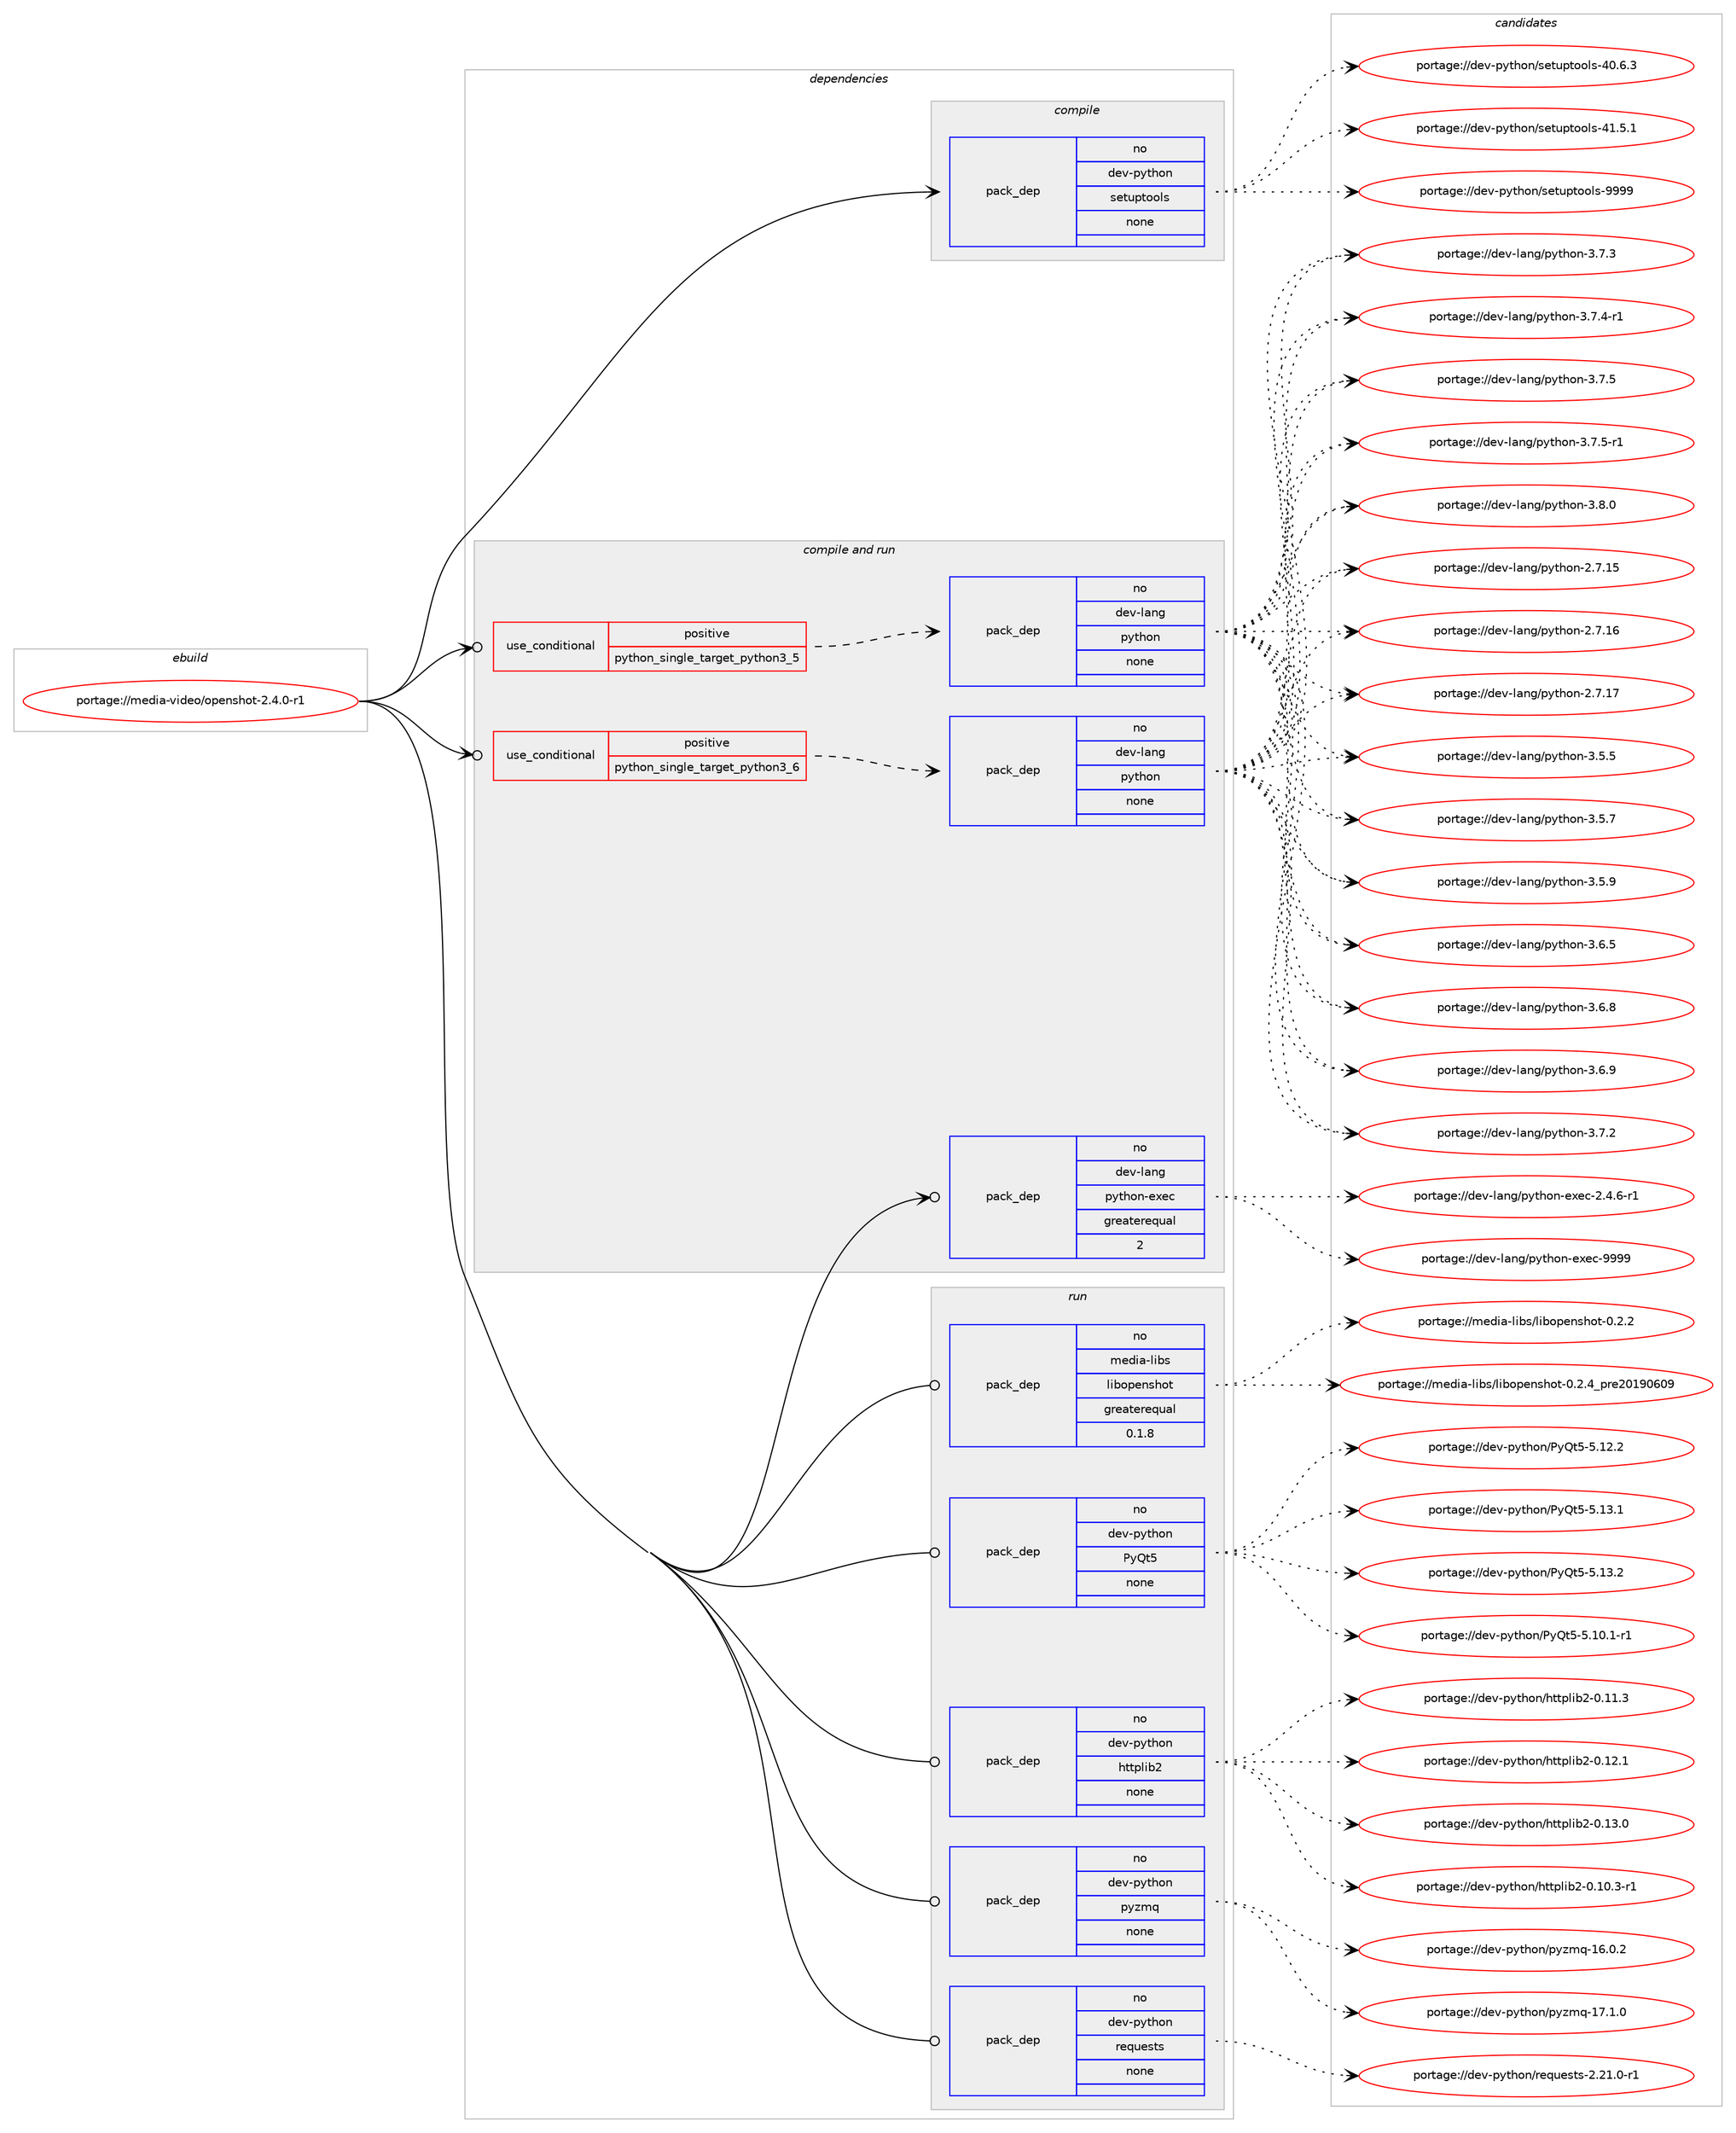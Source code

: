 digraph prolog {

# *************
# Graph options
# *************

newrank=true;
concentrate=true;
compound=true;
graph [rankdir=LR,fontname=Helvetica,fontsize=10,ranksep=1.5];#, ranksep=2.5, nodesep=0.2];
edge  [arrowhead=vee];
node  [fontname=Helvetica,fontsize=10];

# **********
# The ebuild
# **********

subgraph cluster_leftcol {
color=gray;
rank=same;
label=<<i>ebuild</i>>;
id [label="portage://media-video/openshot-2.4.0-r1", color=red, width=4, href="../media-video/openshot-2.4.0-r1.svg"];
}

# ****************
# The dependencies
# ****************

subgraph cluster_midcol {
color=gray;
label=<<i>dependencies</i>>;
subgraph cluster_compile {
fillcolor="#eeeeee";
style=filled;
label=<<i>compile</i>>;
subgraph pack251272 {
dependency342258 [label=<<TABLE BORDER="0" CELLBORDER="1" CELLSPACING="0" CELLPADDING="4" WIDTH="220"><TR><TD ROWSPAN="6" CELLPADDING="30">pack_dep</TD></TR><TR><TD WIDTH="110">no</TD></TR><TR><TD>dev-python</TD></TR><TR><TD>setuptools</TD></TR><TR><TD>none</TD></TR><TR><TD></TD></TR></TABLE>>, shape=none, color=blue];
}
id:e -> dependency342258:w [weight=20,style="solid",arrowhead="vee"];
}
subgraph cluster_compileandrun {
fillcolor="#eeeeee";
style=filled;
label=<<i>compile and run</i>>;
subgraph cond85390 {
dependency342259 [label=<<TABLE BORDER="0" CELLBORDER="1" CELLSPACING="0" CELLPADDING="4"><TR><TD ROWSPAN="3" CELLPADDING="10">use_conditional</TD></TR><TR><TD>positive</TD></TR><TR><TD>python_single_target_python3_5</TD></TR></TABLE>>, shape=none, color=red];
subgraph pack251273 {
dependency342260 [label=<<TABLE BORDER="0" CELLBORDER="1" CELLSPACING="0" CELLPADDING="4" WIDTH="220"><TR><TD ROWSPAN="6" CELLPADDING="30">pack_dep</TD></TR><TR><TD WIDTH="110">no</TD></TR><TR><TD>dev-lang</TD></TR><TR><TD>python</TD></TR><TR><TD>none</TD></TR><TR><TD></TD></TR></TABLE>>, shape=none, color=blue];
}
dependency342259:e -> dependency342260:w [weight=20,style="dashed",arrowhead="vee"];
}
id:e -> dependency342259:w [weight=20,style="solid",arrowhead="odotvee"];
subgraph cond85391 {
dependency342261 [label=<<TABLE BORDER="0" CELLBORDER="1" CELLSPACING="0" CELLPADDING="4"><TR><TD ROWSPAN="3" CELLPADDING="10">use_conditional</TD></TR><TR><TD>positive</TD></TR><TR><TD>python_single_target_python3_6</TD></TR></TABLE>>, shape=none, color=red];
subgraph pack251274 {
dependency342262 [label=<<TABLE BORDER="0" CELLBORDER="1" CELLSPACING="0" CELLPADDING="4" WIDTH="220"><TR><TD ROWSPAN="6" CELLPADDING="30">pack_dep</TD></TR><TR><TD WIDTH="110">no</TD></TR><TR><TD>dev-lang</TD></TR><TR><TD>python</TD></TR><TR><TD>none</TD></TR><TR><TD></TD></TR></TABLE>>, shape=none, color=blue];
}
dependency342261:e -> dependency342262:w [weight=20,style="dashed",arrowhead="vee"];
}
id:e -> dependency342261:w [weight=20,style="solid",arrowhead="odotvee"];
subgraph pack251275 {
dependency342263 [label=<<TABLE BORDER="0" CELLBORDER="1" CELLSPACING="0" CELLPADDING="4" WIDTH="220"><TR><TD ROWSPAN="6" CELLPADDING="30">pack_dep</TD></TR><TR><TD WIDTH="110">no</TD></TR><TR><TD>dev-lang</TD></TR><TR><TD>python-exec</TD></TR><TR><TD>greaterequal</TD></TR><TR><TD>2</TD></TR></TABLE>>, shape=none, color=blue];
}
id:e -> dependency342263:w [weight=20,style="solid",arrowhead="odotvee"];
}
subgraph cluster_run {
fillcolor="#eeeeee";
style=filled;
label=<<i>run</i>>;
subgraph pack251276 {
dependency342264 [label=<<TABLE BORDER="0" CELLBORDER="1" CELLSPACING="0" CELLPADDING="4" WIDTH="220"><TR><TD ROWSPAN="6" CELLPADDING="30">pack_dep</TD></TR><TR><TD WIDTH="110">no</TD></TR><TR><TD>dev-python</TD></TR><TR><TD>PyQt5</TD></TR><TR><TD>none</TD></TR><TR><TD></TD></TR></TABLE>>, shape=none, color=blue];
}
id:e -> dependency342264:w [weight=20,style="solid",arrowhead="odot"];
subgraph pack251277 {
dependency342265 [label=<<TABLE BORDER="0" CELLBORDER="1" CELLSPACING="0" CELLPADDING="4" WIDTH="220"><TR><TD ROWSPAN="6" CELLPADDING="30">pack_dep</TD></TR><TR><TD WIDTH="110">no</TD></TR><TR><TD>dev-python</TD></TR><TR><TD>httplib2</TD></TR><TR><TD>none</TD></TR><TR><TD></TD></TR></TABLE>>, shape=none, color=blue];
}
id:e -> dependency342265:w [weight=20,style="solid",arrowhead="odot"];
subgraph pack251278 {
dependency342266 [label=<<TABLE BORDER="0" CELLBORDER="1" CELLSPACING="0" CELLPADDING="4" WIDTH="220"><TR><TD ROWSPAN="6" CELLPADDING="30">pack_dep</TD></TR><TR><TD WIDTH="110">no</TD></TR><TR><TD>dev-python</TD></TR><TR><TD>pyzmq</TD></TR><TR><TD>none</TD></TR><TR><TD></TD></TR></TABLE>>, shape=none, color=blue];
}
id:e -> dependency342266:w [weight=20,style="solid",arrowhead="odot"];
subgraph pack251279 {
dependency342267 [label=<<TABLE BORDER="0" CELLBORDER="1" CELLSPACING="0" CELLPADDING="4" WIDTH="220"><TR><TD ROWSPAN="6" CELLPADDING="30">pack_dep</TD></TR><TR><TD WIDTH="110">no</TD></TR><TR><TD>dev-python</TD></TR><TR><TD>requests</TD></TR><TR><TD>none</TD></TR><TR><TD></TD></TR></TABLE>>, shape=none, color=blue];
}
id:e -> dependency342267:w [weight=20,style="solid",arrowhead="odot"];
subgraph pack251280 {
dependency342268 [label=<<TABLE BORDER="0" CELLBORDER="1" CELLSPACING="0" CELLPADDING="4" WIDTH="220"><TR><TD ROWSPAN="6" CELLPADDING="30">pack_dep</TD></TR><TR><TD WIDTH="110">no</TD></TR><TR><TD>media-libs</TD></TR><TR><TD>libopenshot</TD></TR><TR><TD>greaterequal</TD></TR><TR><TD>0.1.8</TD></TR></TABLE>>, shape=none, color=blue];
}
id:e -> dependency342268:w [weight=20,style="solid",arrowhead="odot"];
}
}

# **************
# The candidates
# **************

subgraph cluster_choices {
rank=same;
color=gray;
label=<<i>candidates</i>>;

subgraph choice251272 {
color=black;
nodesep=1;
choiceportage100101118451121211161041111104711510111611711211611111110811545524846544651 [label="portage://dev-python/setuptools-40.6.3", color=red, width=4,href="../dev-python/setuptools-40.6.3.svg"];
choiceportage100101118451121211161041111104711510111611711211611111110811545524946534649 [label="portage://dev-python/setuptools-41.5.1", color=red, width=4,href="../dev-python/setuptools-41.5.1.svg"];
choiceportage10010111845112121116104111110471151011161171121161111111081154557575757 [label="portage://dev-python/setuptools-9999", color=red, width=4,href="../dev-python/setuptools-9999.svg"];
dependency342258:e -> choiceportage100101118451121211161041111104711510111611711211611111110811545524846544651:w [style=dotted,weight="100"];
dependency342258:e -> choiceportage100101118451121211161041111104711510111611711211611111110811545524946534649:w [style=dotted,weight="100"];
dependency342258:e -> choiceportage10010111845112121116104111110471151011161171121161111111081154557575757:w [style=dotted,weight="100"];
}
subgraph choice251273 {
color=black;
nodesep=1;
choiceportage10010111845108971101034711212111610411111045504655464953 [label="portage://dev-lang/python-2.7.15", color=red, width=4,href="../dev-lang/python-2.7.15.svg"];
choiceportage10010111845108971101034711212111610411111045504655464954 [label="portage://dev-lang/python-2.7.16", color=red, width=4,href="../dev-lang/python-2.7.16.svg"];
choiceportage10010111845108971101034711212111610411111045504655464955 [label="portage://dev-lang/python-2.7.17", color=red, width=4,href="../dev-lang/python-2.7.17.svg"];
choiceportage100101118451089711010347112121116104111110455146534653 [label="portage://dev-lang/python-3.5.5", color=red, width=4,href="../dev-lang/python-3.5.5.svg"];
choiceportage100101118451089711010347112121116104111110455146534655 [label="portage://dev-lang/python-3.5.7", color=red, width=4,href="../dev-lang/python-3.5.7.svg"];
choiceportage100101118451089711010347112121116104111110455146534657 [label="portage://dev-lang/python-3.5.9", color=red, width=4,href="../dev-lang/python-3.5.9.svg"];
choiceportage100101118451089711010347112121116104111110455146544653 [label="portage://dev-lang/python-3.6.5", color=red, width=4,href="../dev-lang/python-3.6.5.svg"];
choiceportage100101118451089711010347112121116104111110455146544656 [label="portage://dev-lang/python-3.6.8", color=red, width=4,href="../dev-lang/python-3.6.8.svg"];
choiceportage100101118451089711010347112121116104111110455146544657 [label="portage://dev-lang/python-3.6.9", color=red, width=4,href="../dev-lang/python-3.6.9.svg"];
choiceportage100101118451089711010347112121116104111110455146554650 [label="portage://dev-lang/python-3.7.2", color=red, width=4,href="../dev-lang/python-3.7.2.svg"];
choiceportage100101118451089711010347112121116104111110455146554651 [label="portage://dev-lang/python-3.7.3", color=red, width=4,href="../dev-lang/python-3.7.3.svg"];
choiceportage1001011184510897110103471121211161041111104551465546524511449 [label="portage://dev-lang/python-3.7.4-r1", color=red, width=4,href="../dev-lang/python-3.7.4-r1.svg"];
choiceportage100101118451089711010347112121116104111110455146554653 [label="portage://dev-lang/python-3.7.5", color=red, width=4,href="../dev-lang/python-3.7.5.svg"];
choiceportage1001011184510897110103471121211161041111104551465546534511449 [label="portage://dev-lang/python-3.7.5-r1", color=red, width=4,href="../dev-lang/python-3.7.5-r1.svg"];
choiceportage100101118451089711010347112121116104111110455146564648 [label="portage://dev-lang/python-3.8.0", color=red, width=4,href="../dev-lang/python-3.8.0.svg"];
dependency342260:e -> choiceportage10010111845108971101034711212111610411111045504655464953:w [style=dotted,weight="100"];
dependency342260:e -> choiceportage10010111845108971101034711212111610411111045504655464954:w [style=dotted,weight="100"];
dependency342260:e -> choiceportage10010111845108971101034711212111610411111045504655464955:w [style=dotted,weight="100"];
dependency342260:e -> choiceportage100101118451089711010347112121116104111110455146534653:w [style=dotted,weight="100"];
dependency342260:e -> choiceportage100101118451089711010347112121116104111110455146534655:w [style=dotted,weight="100"];
dependency342260:e -> choiceportage100101118451089711010347112121116104111110455146534657:w [style=dotted,weight="100"];
dependency342260:e -> choiceportage100101118451089711010347112121116104111110455146544653:w [style=dotted,weight="100"];
dependency342260:e -> choiceportage100101118451089711010347112121116104111110455146544656:w [style=dotted,weight="100"];
dependency342260:e -> choiceportage100101118451089711010347112121116104111110455146544657:w [style=dotted,weight="100"];
dependency342260:e -> choiceportage100101118451089711010347112121116104111110455146554650:w [style=dotted,weight="100"];
dependency342260:e -> choiceportage100101118451089711010347112121116104111110455146554651:w [style=dotted,weight="100"];
dependency342260:e -> choiceportage1001011184510897110103471121211161041111104551465546524511449:w [style=dotted,weight="100"];
dependency342260:e -> choiceportage100101118451089711010347112121116104111110455146554653:w [style=dotted,weight="100"];
dependency342260:e -> choiceportage1001011184510897110103471121211161041111104551465546534511449:w [style=dotted,weight="100"];
dependency342260:e -> choiceportage100101118451089711010347112121116104111110455146564648:w [style=dotted,weight="100"];
}
subgraph choice251274 {
color=black;
nodesep=1;
choiceportage10010111845108971101034711212111610411111045504655464953 [label="portage://dev-lang/python-2.7.15", color=red, width=4,href="../dev-lang/python-2.7.15.svg"];
choiceportage10010111845108971101034711212111610411111045504655464954 [label="portage://dev-lang/python-2.7.16", color=red, width=4,href="../dev-lang/python-2.7.16.svg"];
choiceportage10010111845108971101034711212111610411111045504655464955 [label="portage://dev-lang/python-2.7.17", color=red, width=4,href="../dev-lang/python-2.7.17.svg"];
choiceportage100101118451089711010347112121116104111110455146534653 [label="portage://dev-lang/python-3.5.5", color=red, width=4,href="../dev-lang/python-3.5.5.svg"];
choiceportage100101118451089711010347112121116104111110455146534655 [label="portage://dev-lang/python-3.5.7", color=red, width=4,href="../dev-lang/python-3.5.7.svg"];
choiceportage100101118451089711010347112121116104111110455146534657 [label="portage://dev-lang/python-3.5.9", color=red, width=4,href="../dev-lang/python-3.5.9.svg"];
choiceportage100101118451089711010347112121116104111110455146544653 [label="portage://dev-lang/python-3.6.5", color=red, width=4,href="../dev-lang/python-3.6.5.svg"];
choiceportage100101118451089711010347112121116104111110455146544656 [label="portage://dev-lang/python-3.6.8", color=red, width=4,href="../dev-lang/python-3.6.8.svg"];
choiceportage100101118451089711010347112121116104111110455146544657 [label="portage://dev-lang/python-3.6.9", color=red, width=4,href="../dev-lang/python-3.6.9.svg"];
choiceportage100101118451089711010347112121116104111110455146554650 [label="portage://dev-lang/python-3.7.2", color=red, width=4,href="../dev-lang/python-3.7.2.svg"];
choiceportage100101118451089711010347112121116104111110455146554651 [label="portage://dev-lang/python-3.7.3", color=red, width=4,href="../dev-lang/python-3.7.3.svg"];
choiceportage1001011184510897110103471121211161041111104551465546524511449 [label="portage://dev-lang/python-3.7.4-r1", color=red, width=4,href="../dev-lang/python-3.7.4-r1.svg"];
choiceportage100101118451089711010347112121116104111110455146554653 [label="portage://dev-lang/python-3.7.5", color=red, width=4,href="../dev-lang/python-3.7.5.svg"];
choiceportage1001011184510897110103471121211161041111104551465546534511449 [label="portage://dev-lang/python-3.7.5-r1", color=red, width=4,href="../dev-lang/python-3.7.5-r1.svg"];
choiceportage100101118451089711010347112121116104111110455146564648 [label="portage://dev-lang/python-3.8.0", color=red, width=4,href="../dev-lang/python-3.8.0.svg"];
dependency342262:e -> choiceportage10010111845108971101034711212111610411111045504655464953:w [style=dotted,weight="100"];
dependency342262:e -> choiceportage10010111845108971101034711212111610411111045504655464954:w [style=dotted,weight="100"];
dependency342262:e -> choiceportage10010111845108971101034711212111610411111045504655464955:w [style=dotted,weight="100"];
dependency342262:e -> choiceportage100101118451089711010347112121116104111110455146534653:w [style=dotted,weight="100"];
dependency342262:e -> choiceportage100101118451089711010347112121116104111110455146534655:w [style=dotted,weight="100"];
dependency342262:e -> choiceportage100101118451089711010347112121116104111110455146534657:w [style=dotted,weight="100"];
dependency342262:e -> choiceportage100101118451089711010347112121116104111110455146544653:w [style=dotted,weight="100"];
dependency342262:e -> choiceportage100101118451089711010347112121116104111110455146544656:w [style=dotted,weight="100"];
dependency342262:e -> choiceportage100101118451089711010347112121116104111110455146544657:w [style=dotted,weight="100"];
dependency342262:e -> choiceportage100101118451089711010347112121116104111110455146554650:w [style=dotted,weight="100"];
dependency342262:e -> choiceportage100101118451089711010347112121116104111110455146554651:w [style=dotted,weight="100"];
dependency342262:e -> choiceportage1001011184510897110103471121211161041111104551465546524511449:w [style=dotted,weight="100"];
dependency342262:e -> choiceportage100101118451089711010347112121116104111110455146554653:w [style=dotted,weight="100"];
dependency342262:e -> choiceportage1001011184510897110103471121211161041111104551465546534511449:w [style=dotted,weight="100"];
dependency342262:e -> choiceportage100101118451089711010347112121116104111110455146564648:w [style=dotted,weight="100"];
}
subgraph choice251275 {
color=black;
nodesep=1;
choiceportage10010111845108971101034711212111610411111045101120101994550465246544511449 [label="portage://dev-lang/python-exec-2.4.6-r1", color=red, width=4,href="../dev-lang/python-exec-2.4.6-r1.svg"];
choiceportage10010111845108971101034711212111610411111045101120101994557575757 [label="portage://dev-lang/python-exec-9999", color=red, width=4,href="../dev-lang/python-exec-9999.svg"];
dependency342263:e -> choiceportage10010111845108971101034711212111610411111045101120101994550465246544511449:w [style=dotted,weight="100"];
dependency342263:e -> choiceportage10010111845108971101034711212111610411111045101120101994557575757:w [style=dotted,weight="100"];
}
subgraph choice251276 {
color=black;
nodesep=1;
choiceportage1001011184511212111610411111047801218111653455346494846494511449 [label="portage://dev-python/PyQt5-5.10.1-r1", color=red, width=4,href="../dev-python/PyQt5-5.10.1-r1.svg"];
choiceportage100101118451121211161041111104780121811165345534649504650 [label="portage://dev-python/PyQt5-5.12.2", color=red, width=4,href="../dev-python/PyQt5-5.12.2.svg"];
choiceportage100101118451121211161041111104780121811165345534649514649 [label="portage://dev-python/PyQt5-5.13.1", color=red, width=4,href="../dev-python/PyQt5-5.13.1.svg"];
choiceportage100101118451121211161041111104780121811165345534649514650 [label="portage://dev-python/PyQt5-5.13.2", color=red, width=4,href="../dev-python/PyQt5-5.13.2.svg"];
dependency342264:e -> choiceportage1001011184511212111610411111047801218111653455346494846494511449:w [style=dotted,weight="100"];
dependency342264:e -> choiceportage100101118451121211161041111104780121811165345534649504650:w [style=dotted,weight="100"];
dependency342264:e -> choiceportage100101118451121211161041111104780121811165345534649514649:w [style=dotted,weight="100"];
dependency342264:e -> choiceportage100101118451121211161041111104780121811165345534649514650:w [style=dotted,weight="100"];
}
subgraph choice251277 {
color=black;
nodesep=1;
choiceportage10010111845112121116104111110471041161161121081059850454846494846514511449 [label="portage://dev-python/httplib2-0.10.3-r1", color=red, width=4,href="../dev-python/httplib2-0.10.3-r1.svg"];
choiceportage1001011184511212111610411111047104116116112108105985045484649494651 [label="portage://dev-python/httplib2-0.11.3", color=red, width=4,href="../dev-python/httplib2-0.11.3.svg"];
choiceportage1001011184511212111610411111047104116116112108105985045484649504649 [label="portage://dev-python/httplib2-0.12.1", color=red, width=4,href="../dev-python/httplib2-0.12.1.svg"];
choiceportage1001011184511212111610411111047104116116112108105985045484649514648 [label="portage://dev-python/httplib2-0.13.0", color=red, width=4,href="../dev-python/httplib2-0.13.0.svg"];
dependency342265:e -> choiceportage10010111845112121116104111110471041161161121081059850454846494846514511449:w [style=dotted,weight="100"];
dependency342265:e -> choiceportage1001011184511212111610411111047104116116112108105985045484649494651:w [style=dotted,weight="100"];
dependency342265:e -> choiceportage1001011184511212111610411111047104116116112108105985045484649504649:w [style=dotted,weight="100"];
dependency342265:e -> choiceportage1001011184511212111610411111047104116116112108105985045484649514648:w [style=dotted,weight="100"];
}
subgraph choice251278 {
color=black;
nodesep=1;
choiceportage100101118451121211161041111104711212112210911345495446484650 [label="portage://dev-python/pyzmq-16.0.2", color=red, width=4,href="../dev-python/pyzmq-16.0.2.svg"];
choiceportage100101118451121211161041111104711212112210911345495546494648 [label="portage://dev-python/pyzmq-17.1.0", color=red, width=4,href="../dev-python/pyzmq-17.1.0.svg"];
dependency342266:e -> choiceportage100101118451121211161041111104711212112210911345495446484650:w [style=dotted,weight="100"];
dependency342266:e -> choiceportage100101118451121211161041111104711212112210911345495546494648:w [style=dotted,weight="100"];
}
subgraph choice251279 {
color=black;
nodesep=1;
choiceportage1001011184511212111610411111047114101113117101115116115455046504946484511449 [label="portage://dev-python/requests-2.21.0-r1", color=red, width=4,href="../dev-python/requests-2.21.0-r1.svg"];
dependency342267:e -> choiceportage1001011184511212111610411111047114101113117101115116115455046504946484511449:w [style=dotted,weight="100"];
}
subgraph choice251280 {
color=black;
nodesep=1;
choiceportage1091011001059745108105981154710810598111112101110115104111116454846504650 [label="portage://media-libs/libopenshot-0.2.2", color=red, width=4,href="../media-libs/libopenshot-0.2.2.svg"];
choiceportage1091011001059745108105981154710810598111112101110115104111116454846504652951121141015048495748544857 [label="portage://media-libs/libopenshot-0.2.4_pre20190609", color=red, width=4,href="../media-libs/libopenshot-0.2.4_pre20190609.svg"];
dependency342268:e -> choiceportage1091011001059745108105981154710810598111112101110115104111116454846504650:w [style=dotted,weight="100"];
dependency342268:e -> choiceportage1091011001059745108105981154710810598111112101110115104111116454846504652951121141015048495748544857:w [style=dotted,weight="100"];
}
}

}
